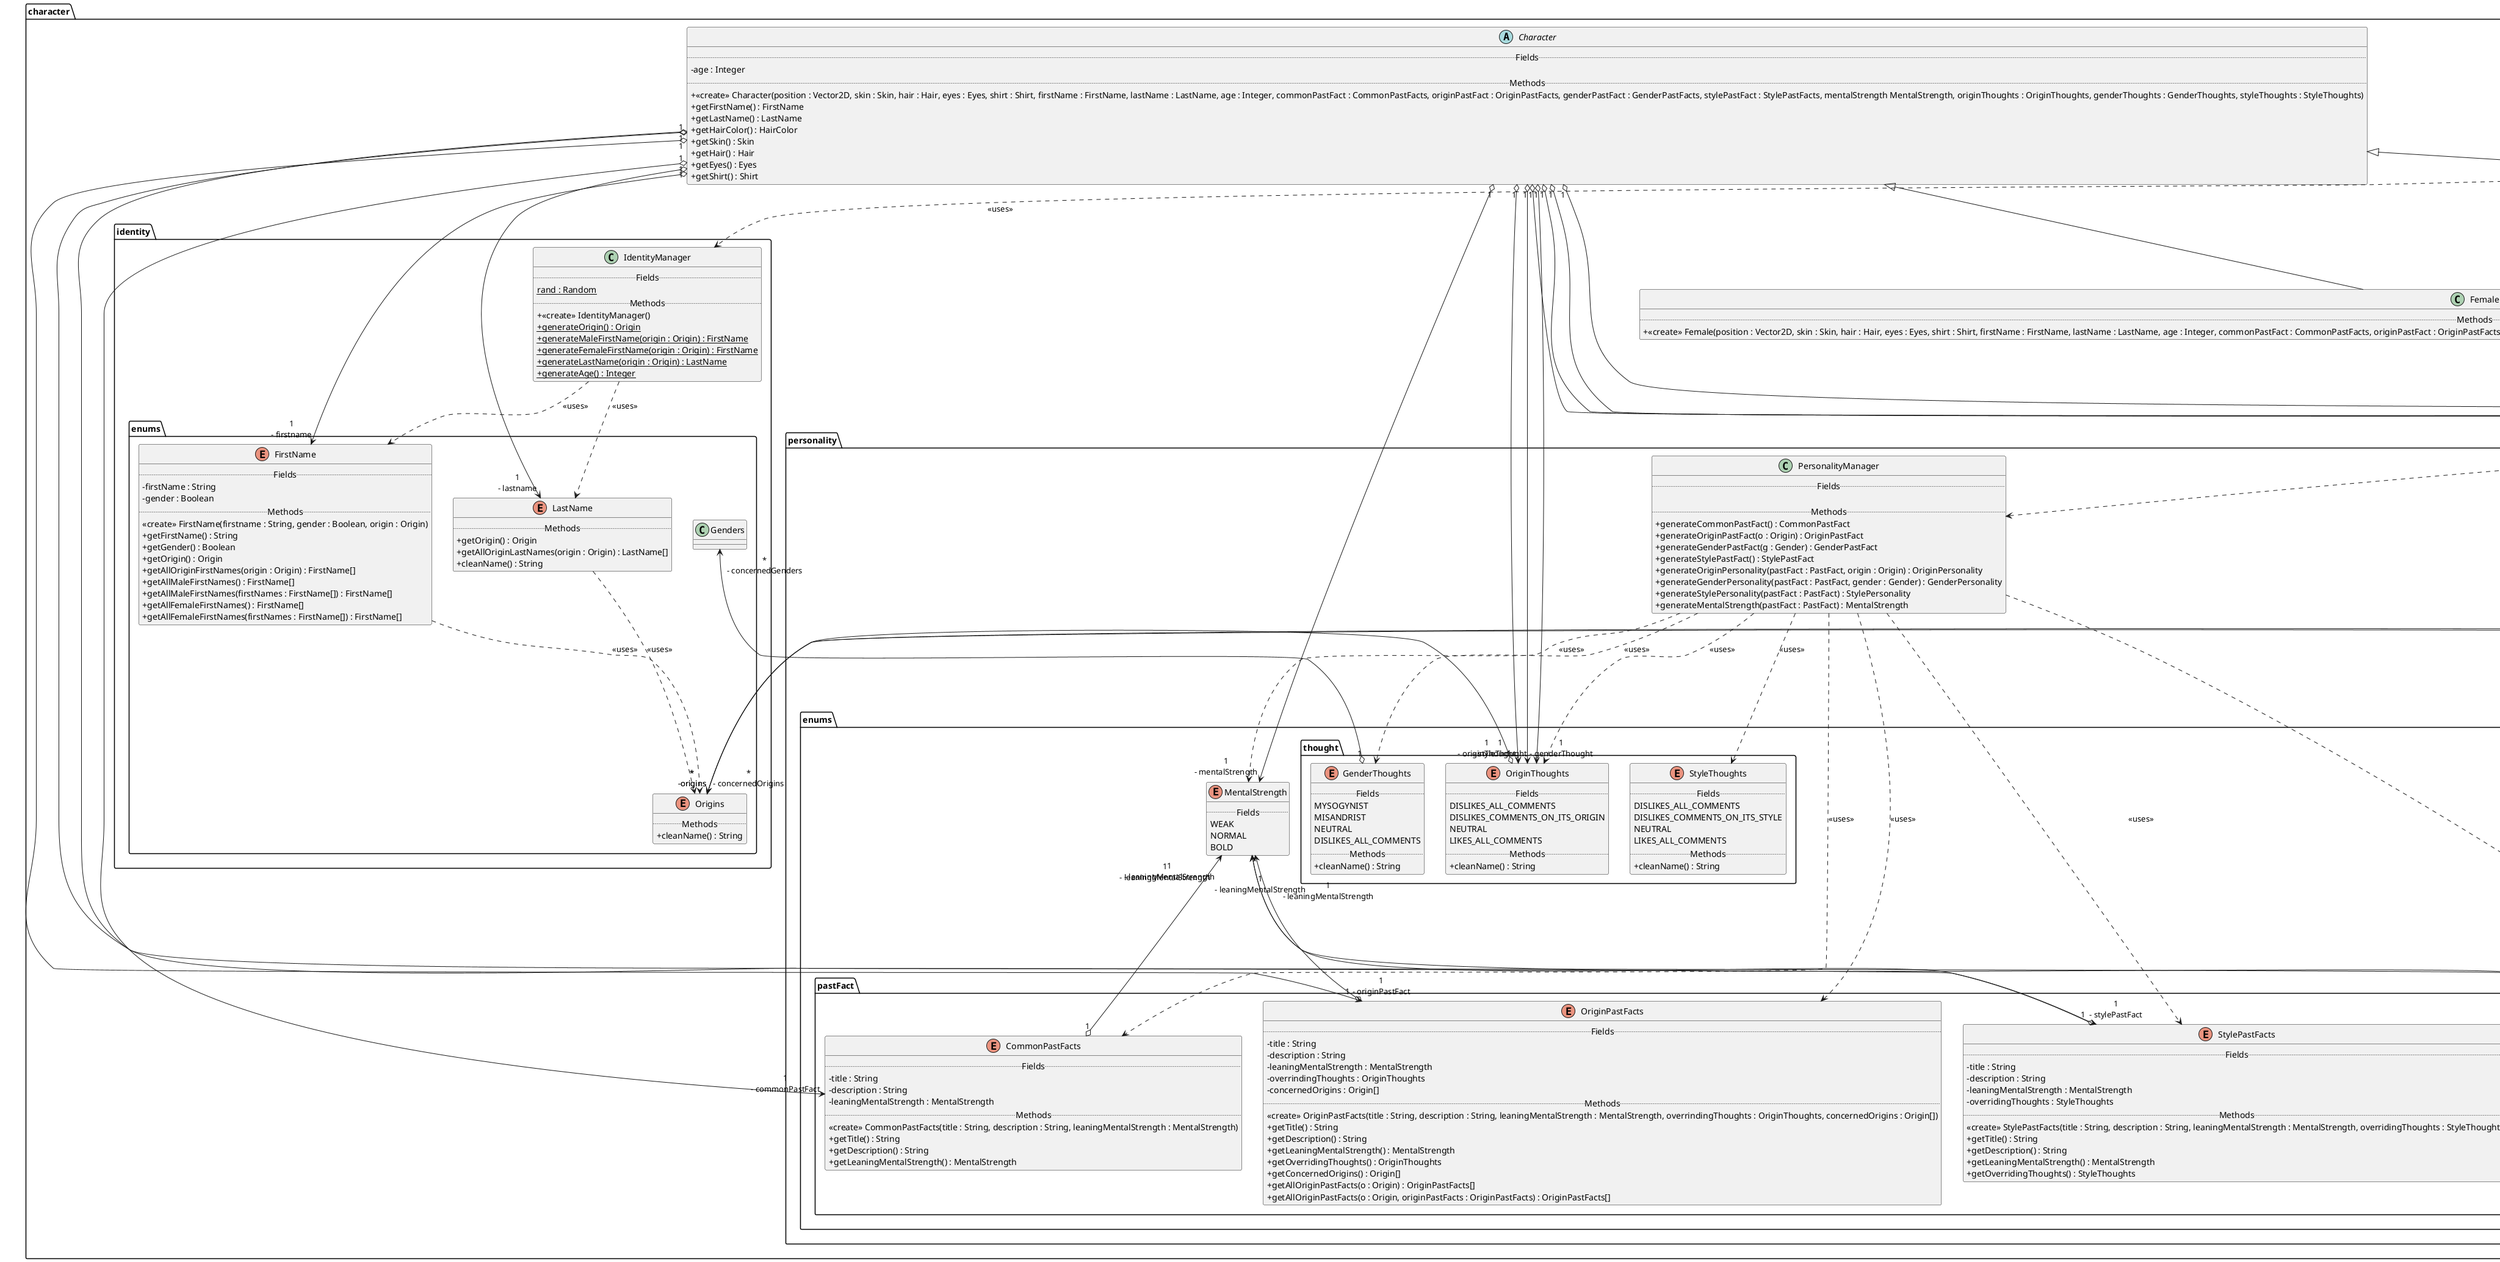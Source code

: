 @startuml
skinparam classAttributeIconSize 0

package character{
    package style{
        package enums{
            enum HairColor{
                ..Fields..
                BLACK
                DARK_BROWN
                BROWN
                BLOND
                GINGER
                WHITE
                BLUE
                PINK
            }
            enum EyeColor{
                ..Fields..
                BLUE
                LIGHT_BLUE
                BROWN
                GREEN
                YELLOW
            }
            enum BeardEnum{
                ..Fields..
                - name : String
                - image : Images
                ..Methods..
                <<create>> BeardEnum(name : String, color : HairColor, image : Images)
                + getAllColoredAssets(color : HairColor) : BeardEnum[]
                + getAllColoredAssets(color : HairColor, beards : BeardEnum[]) : BeardEnum[]
                + getName() : String
                + getColor() : HairColor
                + getImages() : Images
                + getBeardEnum(image : Images) : BeardEnum
            }
            enum EyesEnum{
                ..Fields..
                - name : String
                - image : Images
                - gender : Boolean
                ..Methods..
                <<create>> EyesEnum(name : String, color : EyeColor, image : Images)
                + getAllColoredAssets(color : EyeColor) : EyesEnum[]
                + getAllColoredAssets(color : EyeColor, eyes : EyesEnum[]) : EyesEnum[]
                + getAllGenderAssets(gender : Boolean) : EyesEnum[]
                + getAllGenderAssets(gender : Boolean, eyes : EyesEnum[]) : EyesEnum[]
                + getAllOriginAssets(origin : Origin) : EyesEnum[]
                + getAllOriginAssets(origin : Origin, eyes : EyesEnum[]) : EyesEnum[]
                + getName() : String
                + getColor() : EyeColor
                + getImages() : Images
                + getGender() : Boolean
                + getOrigin() : Origin
                + getCommonEyesOrigins() : Origin[] {static}
                + getAsianEyesOrigins() : Origin[] {static}
                + getEuesEnum(image : Images) : EyesEnum {static}
            }
            enum HairEnum{
                ..Fields..
                - name : String
                - image : Images
                - gender : Boolean
                ..Methods..
                <<create>> HairEnum(name : String, color : HairColor, image : Images)
                + getAllColoredAssets(color : HairColor) : HairEnum[]
                + getAllColoredAssets(color : HairColor, hairs : HairEnum[]) : HairEnum[]
                + getAllGenderAssets(gender : Boolean) : HairEnum[]
                + getAllGenderAssets(gender : Boolean, hairs : HairEnum[]) : HairEnum[]
                + getName() : String
                + getColor() : HairColor
                + getImages() : Images
                + getGender() : Boolean
                + getHairEnum(image : Images) : HairEnum
            }
            enum ShirtEnum{
                ..Fields..
                - name : String
                - image : Images
                ..Methods..
                <<create>> ShirtEnum(name : String, image : Images)
                + getName() : String
                + getImage() : Images
                + getShirtEnum(image : Images) : ShirtEnum
            }
            enum SkinEnum{
                ..Fields..
                - name : String
                - image : Images
                ..Methods..
                <<create>> SkinEnum(name : String, image : Images)
                + getAllOriginAssets(origin : Origin) : SkinEnum[]
                + getAllOriginAssets(origin : Origin, skins : SkinEnum[]) : SkinEnum[]
                + getName() : String
                + getImage() : Images
                + getOrigin() : Origin
                + getSkinEnum(image : Images) : SkinEnum
            }
        }
        class Beard{
            ..Methods..
            + <<create>> Beard(beard : BeardEnum)
            + <<create>> Beard(beard : BeardEnum, position : Vector2D)
            + <<create>> Beard(beard : BeardEnum, position : Vector2D, size : Vecto2D, center : Boolean)
            + getImages() : Images
            + getColor() : HairColor
            + getBeardName() : String
        }
        class Eyes{
            ..Methods..
            + <<create>> Eyes(eyes : EyesEnum)
            + <<create>> Eyes(eyes : EyesEnum, position : Vector2D)
            + <<create>> Eyes(eyes : EyesEnum, position : Vector2D, size : Vecto2D, center : Boolean)
            + getName() : String
            + getColor() : HairColor
            + getImages() : Images
            + getGender() : Boolean
            + getOrigins() : Origin[]
        }
        class Hair{
            ..Methods..
            + <<create>> Hair(hair : HairEnum)
            + <<create>> Hair(hair : HairEnum, position : Vector2D)
            + <<create>> Hair(hair : HairEnum, position : Vector2D, size : Vecto2D, center : Boolean)
            + getName() : String
            + getColor() : HairColor
            + getImages() : Images
            + getGender() : Boolean
        }
        class Shirt{
            ..Methods..
            + <<create>> Shirt(shirt : ShirtEnum)
            + <<create>> Shirt(shirt : ShirtEnum, position : Vector2D)
            + <<create>> Shirt(shirt : ShirtEnum, position : Vector2D, size : Vecto2D, center : Boolean)
            + getName() : String
            + getImages() : Images
        }
        class Skin{
            ..Methods..
            + <<create>> Skin(skin : SkinEnum)
            + <<create>> Skin(skin : SkinEnum, position : Vector2D)
            + <<create>> Skin(skin : SkinEnum, position : Vector2D, size : Vector2D, center : Boolean)
            + getName() : String
            + getImage() : Images
            + getOrigin() : Origin
        }
        abstract class StyleManager{
            ..Methods..
            + <<create>> StyleManager()
            + generateHairColor(age : Integer) : HairColor {static}
            + generateSkin(origin : Origin) : Skin {static}
            + generateHair() : Hair {abstract}
            + generateEyes(origin : Origin) : Eyes {abstract}
            + generateShirt() : Shirt {static}
        }
        class FemaleStyleManager extends StyleManager{
            ..Methods..
            + generateHair(color : HairColor) : Hair
            + generateEyes(origin : Origin) : Eyes
        }
        class MaleStyleManager extends StyleManager{
            ..Methods..
            + generateHair(color : HairColor) : Hair
            + generateEyes(origin : Origin) : Eyes
            + generateBeard(color : HairColor) : Beard
        }
    }

    package identity{
        package enums{
            enum FirstName{
                ..Fields..
                - firstName : String
                - gender : Boolean
                ..Methods..
                <<create>> FirstName(firstname : String, gender : Boolean, origin : Origin)
                + getFirstName() : String
                + getGender() : Boolean
                + getOrigin() : Origin
                + getAllOriginFirstNames(origin : Origin) : FirstName[]
                + getAllMaleFirstNames() : FirstName[]
                + getAllMaleFirstNames(firstNames : FirstName[]) : FirstName[]
                + getAllFemaleFirstNames() : FirstName[]
                + getAllFemaleFirstNames(firstNames : FirstName[]) : FirstName[]
            }
            enum LastName{
                ..Methods..
                + getOrigin() : Origin
                + getAllOriginLastNames(origin : Origin) : LastName[]
                + cleanName() : String
            }
            enum Origins{
                ..Methods..
                + cleanName() : String
            }
        }
        class IdentityManager{
            ..Fields..
            rand : Random {static}
            ..Methods..
            + <<create>> IdentityManager()
            + generateOrigin() : Origin {static}
            + generateMaleFirstName(origin : Origin) : FirstName {static}
            + generateFemaleFirstName(origin : Origin) : FirstName {static}
            + generateLastName(origin : Origin) : LastName {static}
            + generateAge() : Integer {static}
        }
    }

    package personality{
        package enums{
            package pastFact{
                enum CommonPastFacts{
                    ..Fields..
                    - title : String
                    - description : String
                    - leaningMentalStrength : MentalStrength
                    ..Methods..
                    <<create>> CommonPastFacts(title : String, description : String, leaningMentalStrength : MentalStrength)
                    + getTitle() : String
                    + getDescription() : String
                    + getLeaningMentalStrength() : MentalStrength
                }
                enum OriginPastFacts{
                    ..Fields..
                    - title : String
                    - description : String
                    - leaningMentalStrength : MentalStrength
                    - overrindingThoughts : OriginThoughts
                    - concernedOrigins : Origin[]
                    ..Methods..
                    <<create>> OriginPastFacts(title : String, description : String, leaningMentalStrength : MentalStrength, overrindingThoughts : OriginThoughts, concernedOrigins : Origin[])
                    + getTitle() : String
                    + getDescription() : String
                    + getLeaningMentalStrength() : MentalStrength
                    + getOverridingThoughts() : OriginThoughts
                    + getConcernedOrigins() : Origin[]
                    + getAllOriginPastFacts(o : Origin) : OriginPastFacts[]
                    + getAllOriginPastFacts(o : Origin, originPastFacts : OriginPastFacts) : OriginPastFacts[]
                }
                enum StylePastFacts{
                    ..Fields..
                    - title : String
                    - description : String
                    - leaningMentalStrength : MentalStrength
                    - overridingThoughts : StyleThoughts
                    ..Methods..
                    <<create>> StylePastFacts(title : String, description : String, leaningMentalStrength : MentalStrength, overridingThoughts : StyleThoughts)
                    + getTitle() : String
                    + getDescription() : String
                    + getLeaningMentalStrength() : MentalStrength
                    + getOverridingThoughts() : StyleThoughts
                }
                enum GenderPastFacts{
                    ..Fields..
                    - title : String
                    - description : String
                    - leaningMentalStrength : MentalStrength
                    - overridingThoughts : GenderThoughts
                    - concernedGenders : Gender
                    ..Methods..
                    <<create>> GenderPastFacts(title : String, description : String, leaningMentalStrength : MentalStrength, overridingThoughts : GenderThoughts, concernedGenders : Gender)
                    + getTitle() : String
                    + getDescription() : String
                    + getLeaningMentalStrength() : MentalStrength
                    + getOverridingThoughts() : GenderThoughts
                    + getConcernedGenders() : Gender
                    + getAllGenderPastFacts(g : Gender) : GenderPastFacts[]
                    + getAllGenderPastFacts(g : Gender, genderPastFacts : GenderPastFacts[]) : GenderPastFacts[]
                }
            }
            package thought{
                enum OriginThoughts{
                    ..Fields..
                    DISLIKES_ALL_COMMENTS
                    DISLIKES_COMMENTS_ON_ITS_ORIGIN
                    NEUTRAL
                    LIKES_ALL_COMMENTS
                    ..Methods..
                    + cleanName() : String
                }
                enum GenderThoughts{
                    ..Fields..
                    MYSOGYNIST
                    MISANDRIST
                    NEUTRAL
                    DISLIKES_ALL_COMMENTS
                    ..Methods..
                    + cleanName() : String
                }
                enum StyleThoughts{
                    ..Fields..
                    DISLIKES_ALL_COMMENTS
                    DISLIKES_COMMENTS_ON_ITS_STYLE
                    NEUTRAL
                    LIKES_ALL_COMMENTS
                    ..Methods..
                    + cleanName() : String
                }
            }
            enum MentalStrength{
                ..Fields..
                WEAK
                NORMAL
                BOLD
            }
        }
        class PersonalityManager{
            ..Fields..

            ..Methods..
            + generateCommonPastFact() : CommonPastFact
            + generateOriginPastFact(o : Origin) : OriginPastFact
            + generateGenderPastFact(g : Gender) : GenderPastFact
            + generateStylePastFact() : StylePastFact
            + generateOriginPersonality(pastFact : PastFact, origin : Origin) : OriginPersonality
            + generateGenderPersonality(pastFact : PastFact, gender : Gender) : GenderPersonality
            + generateStylePersonality(pastFact : PastFact) : StylePersonality
            + generateMentalStrength(pastFact : PastFact) : MentalStrength
        }
    }

    class CharacterFactory{
        ..Methods..
        + <<create>> CharacterFactory
        + generateMale(position : Vector2D) : Male
        + generateFemale(position : Vector2D) : Female
    }
    abstract class Character{
        ..Fields..
        - age : Integer
        ..Methods..
        + <<create>> Character(position : Vector2D, skin : Skin, hair : Hair, eyes : Eyes, shirt : Shirt, firstName : FirstName, lastName : LastName, age : Integer, commonPastFact : CommonPastFacts, originPastFact : OriginPastFacts, genderPastFact : GenderPastFacts, stylePastFact : StylePastFacts, mentalStrength MentalStrength, originThoughts : OriginThoughts, genderThoughts : GenderThoughts, styleThoughts : StyleThoughts)
        + getFirstName() : FirstName
        + getLastName() : LastName
        + getHairColor() : HairColor
        + getSkin() : Skin
        + getHair() : Hair
        + getEyes() : Eyes
        + getShirt() : Shirt
    }
    class Male extends Character{
        ..Fields..
        - beard : ImageComponent
        ..Methods..
        + <<create>> Male(position : Vector2D, skin : Skin, hair : Hair, eyes : Eyes, beard : Beard, shirt : Shirt, firstName : FirstName, lastName : LastName, age : Integer, commonPastFact : CommonPastFacts, originPastFact : OriginPastFacts, genderPastFact : GenderPastFacts, stylePastFact : StylePastFacts, mentalStrength MentalStrength, originThoughts : OriginThoughts, genderThoughts : GenderThoughts, styleThoughts : StyleThoughts)
        + getBeard() : Beard
    }
    class Female extends Character{
        ..Methods..
        + <<create>> Female(position : Vector2D, skin : Skin, hair : Hair, eyes : Eyes, shirt : Shirt, firstName : FirstName, lastName : LastName, age : Integer, commonPastFact : CommonPastFacts, originPastFact : OriginPastFacts, genderPastFact : GenderPastFacts, stylePastFact : StylePastFacts, mentalStrength MentalStrength, originThoughts : OriginThoughts, genderThoughts : GenderThoughts, styleThoughts : StyleThoughts)
    }
}

character.CharacterFactory .> character.Male : <<uses>>
character.CharacterFactory .> character.Female : <<uses>>
character.CharacterFactory ..> character.style.MaleStyleManager : <<uses>>
character.CharacterFactory ..> character.style.FemaleStyleManager : <<uses>>

character.style.Skin <.. character.style.StyleManager : <<uses>>
character.style.Eyes <.. character.style.StyleManager : <<uses>>
character.style.Hair <.. character.style.StyleManager : <<uses>>
character.style.Shirt <.. character.style.StyleManager : <<uses>>
character.style.Beard <.. character.style.MaleStyleManager : <<uses>>

character.style.enums.HairEnum "1" o--> "1\n- color" character.style.enums.HairColor
character.style.enums.BeardEnum "1" o--> "1\n- color" character.style.enums.HairColor
character.style.enums.EyesEnum "1" o--> "1\n- color" character.style.enums.EyeColor
character.style.enums.EyesEnum "1" o-> "*\n-origins" character.identity.enums.Origins
character.style.enums.SkinEnum "1" o-> "*\n-origins" character.identity.enums.Origins

character.style.Skin "1" o--> "1\n- skin" character.style.enums.SkinEnum
character.style.Eyes "1" o--> "1\n- eyes" character.style.enums.EyesEnum
character.style.Hair "1" o--> "1\n- hair" character.style.enums.HairEnum
character.style.Shirt "1" o--> "1\n- shirt" character.style.enums.ShirtEnum
character.style.Beard "1" o--> "1\n- beard" character.style.enums.BeardEnum

character.identity.IdentityManager ..> character.identity.enums.FirstName : <<uses>>
character.identity.IdentityManager ..> character.identity.enums.LastName : <<uses>>
character.identity.enums.LastName ..> character.identity.enums.Origins : <<uses>>
character.identity.enums.FirstName ..> character.identity.enums.Origins : <<uses>>

character.Character "1" o---> "1\n- hair" character.style.Hair
character.Character "1" o---> "1\n- eyes" character.style.Eyes
character.Character "1" o---> "1\n- skin" character.style.Skin
character.Character "1" o---> "1\n- shirt" character.style.Shirt
character.Male "1" o---> "1\n- beard" character.style.Beard
character.Character "1" o---> "1\n- firstname" character.identity.enums.FirstName
character.Character "1" o---> "1\n- lastname" character.identity.enums.LastName

character.Character "1" o--> "1\n- originThought" character.personality.enums.thought.OriginThoughts
character.Character "1" o--> "1\n- genderThought" character.personality.enums.thought.OriginThoughts
character.Character "1" o--> "1\n- styleThought" character.personality.enums.thought.OriginThoughts
character.Character "1" o----> "1\n- mentalStrength" character.personality.enums.MentalStrength
character.Character "1" o----> "1\n- commonPastFact" character.personality.enums.pastFact.CommonPastFacts
character.Character "1" o----> "1\n- originPastFact" character.personality.enums.pastFact.OriginPastFacts
character.Character "1" o----> "1\n- stylePastFact" character.personality.enums.pastFact.StylePastFacts
character.Character "1" o----> "1\n- genderPastFact" character.personality.enums.pastFact.GenderPastFacts

character.CharacterFactory ..> character.identity.IdentityManager : <<uses>>
character.CharacterFactory ...> character.style.StyleManager : <<uses>>
character.CharacterFactory .> character.personality.PersonalityManager : <<uses>>

character.personality.PersonalityManager ..> character.personality.enums.pastFact.CommonPastFacts : <<uses>>
character.personality.PersonalityManager ..> character.personality.enums.pastFact.OriginPastFacts : <<uses>>
character.personality.PersonalityManager ...> character.personality.enums.pastFact.StylePastFacts : <<uses>>
character.personality.PersonalityManager ...> character.personality.enums.pastFact.GenderPastFacts : <<uses>>
character.personality.PersonalityManager ..> character.personality.enums.thought.OriginThoughts : <<uses>>
character.personality.PersonalityManager ..> character.personality.enums.thought.GenderThoughts : <<uses>>
character.personality.PersonalityManager ..> character.personality.enums.thought.StyleThoughts : <<uses>>
character.personality.PersonalityManager ..> character.personality.enums.MentalStrength : <<uses>>

character.identity.enums.Genders "*\n- concernedGenders" <--o "1" character.personality.enums.thought.GenderThoughts
character.identity.enums.Origins "*\n- concernedOrigins" <--o "1" character.personality.enums.thought.OriginThoughts

character.personality.enums.MentalStrength "1\n- leaningMentalStrength" <--o "1" character.personality.enums.pastFact.CommonPastFacts
character.personality.enums.MentalStrength "1\n- leaningMentalStrength" <--o "1" character.personality.enums.pastFact.GenderPastFacts
character.personality.enums.MentalStrength "1\n- leaningMentalStrength" <--o "1" character.personality.enums.pastFact.OriginPastFacts
character.personality.enums.MentalStrength "1\n- leaningMentalStrength" <--o "1" character.personality.enums.pastFact.StylePastFacts

@enduml